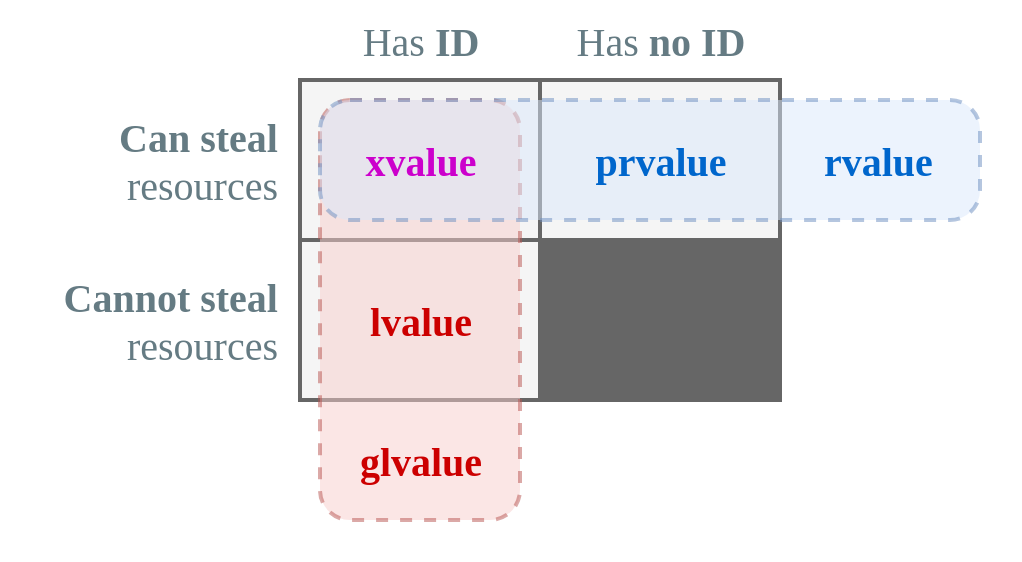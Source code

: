<mxfile version="13.2.5" type="device"><diagram id="WmF5zP-Z4Qk_hs3SNeJB" name="Page-1"><mxGraphModel dx="550" dy="366" grid="1" gridSize="10" guides="1" tooltips="1" connect="1" arrows="1" fold="1" page="1" pageScale="1" pageWidth="550" pageHeight="300" math="0" shadow="0" extFonts="Ubuntu^https://fonts.googleapis.com/css?family=Ubuntu|Inconsolata^https://fonts.googleapis.com/css?family=Inconsolata"><root><mxCell id="0"/><mxCell id="1" parent="0"/><mxCell id="9Rdc6BCDKt-EF5f_7boT-1" value="" style="rounded=0;whiteSpace=wrap;html=1;fillColor=#f5f5f5;strokeColor=#666666;fontColor=#333333;strokeWidth=2;" parent="1" vertex="1"><mxGeometry x="180" y="130" width="120" height="80" as="geometry"/></mxCell><mxCell id="9Rdc6BCDKt-EF5f_7boT-2" value="" style="rounded=0;whiteSpace=wrap;html=1;fillColor=#f5f5f5;strokeColor=#666666;fontColor=#333333;strokeWidth=2;shadow=0;" parent="1" vertex="1"><mxGeometry x="180" y="50" width="120" height="80" as="geometry"/></mxCell><mxCell id="9Rdc6BCDKt-EF5f_7boT-3" value="" style="rounded=0;whiteSpace=wrap;html=1;fillColor=#f5f5f5;strokeColor=#666666;fontColor=#333333;strokeWidth=2;shadow=0;" parent="1" vertex="1"><mxGeometry x="300" y="50" width="120" height="80" as="geometry"/></mxCell><mxCell id="9Rdc6BCDKt-EF5f_7boT-5" style="edgeStyle=orthogonalEdgeStyle;rounded=0;orthogonalLoop=1;jettySize=auto;html=1;exitX=0.5;exitY=1;exitDx=0;exitDy=0;" parent="1" edge="1"><mxGeometry relative="1" as="geometry"><mxPoint x="360" y="210" as="sourcePoint"/><mxPoint x="360" y="210" as="targetPoint"/></mxGeometry></mxCell><mxCell id="aBwc-v1BB-bxA1FZh_He-1" value="" style="rounded=0;whiteSpace=wrap;html=1;fillColor=#f5f5f5;strokeColor=#666666;fontColor=#333333;strokeWidth=2;glass=0;" parent="1" vertex="1"><mxGeometry x="300" y="130" width="120" height="80" as="geometry"/></mxCell><mxCell id="5WdVjvJeDO5P5eiwdM8E-2" value="" style="rounded=0;whiteSpace=wrap;html=1;fillColor=#ffffff;strokeColor=none;opacity=0;" parent="1" vertex="1"><mxGeometry x="30" y="10" width="510" height="280" as="geometry"/></mxCell><mxCell id="aBwc-v1BB-bxA1FZh_He-146" value="Has identity?" style="" parent="0"/><mxCell id="aBwc-v1BB-bxA1FZh_He-154" value="&lt;font style=&quot;font-size: 20px&quot; face=&quot;Ubuntu&quot; color=&quot;#657b83&quot;&gt;Has &lt;b&gt;ID&lt;/b&gt;&lt;/font&gt;" style="text;html=1;align=center;verticalAlign=middle;resizable=0;points=[];autosize=1;fontFamily=Ubuntu;FType=g;" parent="aBwc-v1BB-bxA1FZh_He-146" vertex="1"><mxGeometry x="205" y="20" width="70" height="20" as="geometry"/></mxCell><mxCell id="aBwc-v1BB-bxA1FZh_He-155" value="&lt;font style=&quot;font-size: 20px&quot; face=&quot;Ubuntu&quot; color=&quot;#657b83&quot;&gt;Has &lt;b&gt;no ID&lt;/b&gt;&lt;/font&gt;" style="text;html=1;align=center;verticalAlign=middle;resizable=0;points=[];autosize=1;" parent="aBwc-v1BB-bxA1FZh_He-146" vertex="1"><mxGeometry x="310" y="20" width="100" height="20" as="geometry"/></mxCell><mxCell id="aBwc-v1BB-bxA1FZh_He-147" value="Can steal resources?" parent="0"/><mxCell id="aBwc-v1BB-bxA1FZh_He-176" value="&lt;font color=&quot;#657b83&quot; face=&quot;Ubuntu&quot;&gt;&lt;span style=&quot;font-size: 20px&quot;&gt;&lt;b&gt;Can&lt;/b&gt; &lt;b&gt;steal&lt;/b&gt;&lt;br&gt;resources&lt;br&gt;&lt;/span&gt;&lt;/font&gt;" style="text;html=1;align=right;verticalAlign=middle;resizable=0;points=[];autosize=1;" parent="aBwc-v1BB-bxA1FZh_He-147" vertex="1"><mxGeometry x="70" y="70" width="100" height="40" as="geometry"/></mxCell><mxCell id="aBwc-v1BB-bxA1FZh_He-177" value="&lt;font style=&quot;font-size: 20px&quot; face=&quot;Ubuntu&quot; color=&quot;#657b83&quot;&gt;&lt;b&gt;Cannot&lt;/b&gt; &lt;b&gt;steal&lt;/b&gt;&lt;br&gt;resources&lt;br&gt;&lt;/font&gt;" style="text;html=1;align=right;verticalAlign=middle;resizable=0;points=[];autosize=1;" parent="aBwc-v1BB-bxA1FZh_He-147" vertex="1"><mxGeometry x="40" y="150" width="130" height="40" as="geometry"/></mxCell><mxCell id="aBwc-v1BB-bxA1FZh_He-148" value="Unnecessary class" parent="0"/><mxCell id="aBwc-v1BB-bxA1FZh_He-175" value="" style="rounded=0;whiteSpace=wrap;html=1;fillColor=#666666;strokeColor=#666666;fontColor=#333333;strokeWidth=2;glass=0;" parent="aBwc-v1BB-bxA1FZh_He-148" vertex="1"><mxGeometry x="300" y="130" width="120" height="80" as="geometry"/></mxCell><mxCell id="aBwc-v1BB-bxA1FZh_He-153" value="glvalue" parent="0"/><mxCell id="aBwc-v1BB-bxA1FZh_He-178" value="" style="rounded=1;whiteSpace=wrap;html=1;shadow=0;strokeWidth=2;fillColor=#f8cecc;dashed=1;strokeColor=#b85450;comic=0;opacity=50;" parent="aBwc-v1BB-bxA1FZh_He-153" vertex="1"><mxGeometry x="190" y="60" width="100" height="210" as="geometry"/></mxCell><mxCell id="aBwc-v1BB-bxA1FZh_He-179" value="&lt;font face=&quot;Inconsolata&quot; style=&quot;font-size: 20px&quot; color=&quot;#cc0000&quot;&gt;&lt;b&gt;glvalue&lt;/b&gt;&lt;/font&gt;" style="text;html=1;align=center;verticalAlign=middle;resizable=0;points=[];autosize=1;" parent="aBwc-v1BB-bxA1FZh_He-153" vertex="1"><mxGeometry x="195" y="230" width="90" height="20" as="geometry"/></mxCell><mxCell id="aBwc-v1BB-bxA1FZh_He-150" value="rvalue" parent="0"/><mxCell id="aBwc-v1BB-bxA1FZh_He-186" value="" style="rounded=1;whiteSpace=wrap;html=1;shadow=0;strokeWidth=2;fillColor=#dae8fc;dashed=1;strokeColor=#6c8ebf;arcSize=25;opacity=50;" parent="aBwc-v1BB-bxA1FZh_He-150" vertex="1"><mxGeometry x="190" y="60" width="330" height="60" as="geometry"/></mxCell><mxCell id="aBwc-v1BB-bxA1FZh_He-187" value="&lt;font face=&quot;Inconsolata&quot; style=&quot;font-size: 20px&quot; color=&quot;#0066cc&quot;&gt;&lt;b&gt;rvalue&lt;/b&gt;&lt;/font&gt;" style="text;html=1;align=left;verticalAlign=middle;resizable=0;points=[];autosize=1;" parent="aBwc-v1BB-bxA1FZh_He-150" vertex="1"><mxGeometry x="440" y="80" width="80" height="20" as="geometry"/></mxCell><mxCell id="aBwc-v1BB-bxA1FZh_He-152" value="xvalue" parent="0"/><mxCell id="aBwc-v1BB-bxA1FZh_He-192" value="&lt;font face=&quot;Inconsolata&quot; style=&quot;font-size: 20px&quot; color=&quot;#cc00cc&quot;&gt;&lt;b&gt;xvalue&lt;/b&gt;&lt;/font&gt;" style="text;html=1;align=center;verticalAlign=middle;resizable=0;points=[];autosize=1;fontFamily=Inconsolata;FType=g;" parent="aBwc-v1BB-bxA1FZh_He-152" vertex="1"><mxGeometry x="200" y="80" width="80" height="20" as="geometry"/></mxCell><mxCell id="aBwc-v1BB-bxA1FZh_He-151" value="prvalue" parent="0"/><mxCell id="aBwc-v1BB-bxA1FZh_He-190" value="&lt;font face=&quot;Inconsolata&quot; style=&quot;font-size: 20px&quot; color=&quot;#0066cc&quot;&gt;&lt;b&gt;prvalue&lt;/b&gt;&lt;/font&gt;" style="text;html=1;align=center;verticalAlign=middle;resizable=0;points=[];autosize=1;" parent="aBwc-v1BB-bxA1FZh_He-151" vertex="1"><mxGeometry x="315" y="80" width="90" height="20" as="geometry"/></mxCell><mxCell id="aBwc-v1BB-bxA1FZh_He-149" value="lvalue" parent="0"/><mxCell id="aBwc-v1BB-bxA1FZh_He-185" value="&lt;font face=&quot;Inconsolata&quot; style=&quot;font-size: 20px&quot; color=&quot;#cc0000&quot;&gt;&lt;b&gt;lvalue&lt;/b&gt;&lt;/font&gt;" style="text;html=1;align=center;verticalAlign=middle;resizable=0;points=[];autosize=1;" parent="aBwc-v1BB-bxA1FZh_He-149" vertex="1"><mxGeometry x="200" y="160" width="80" height="20" as="geometry"/></mxCell></root></mxGraphModel></diagram></mxfile>